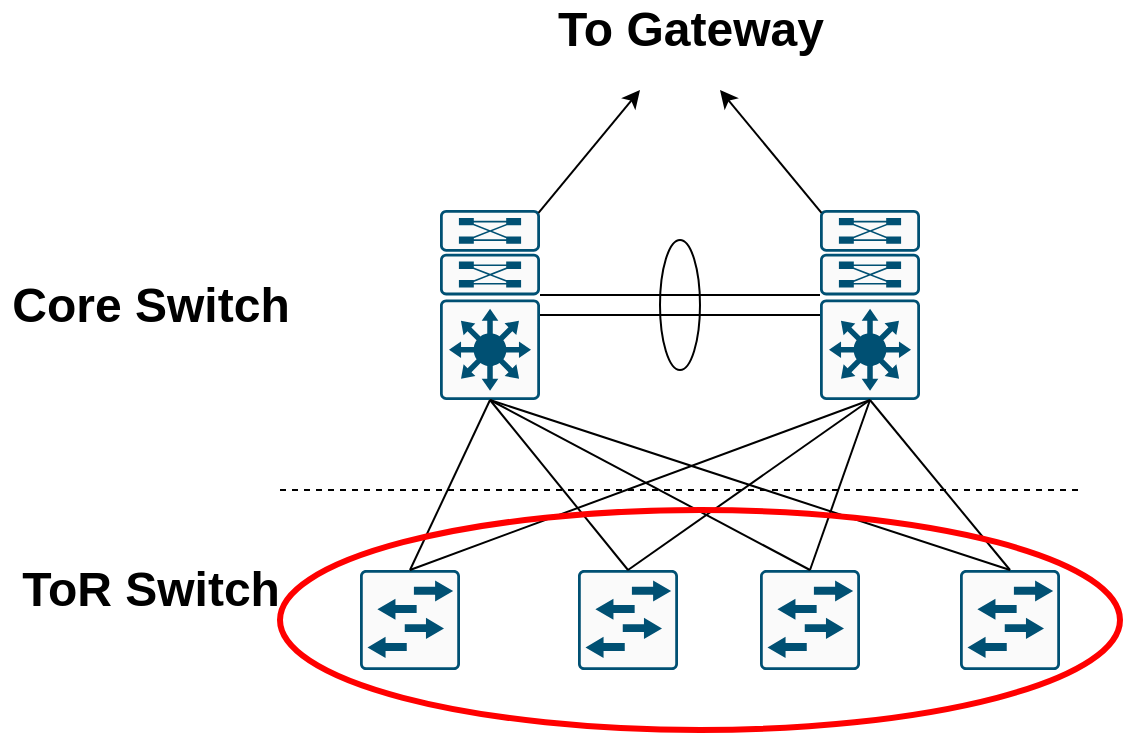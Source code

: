 <mxfile version="14.5.4" type="github">
  <diagram id="KDrUPvWMHiWbPLI4JsUl" name="Page-1">
    <mxGraphModel dx="1102" dy="621" grid="1" gridSize="10" guides="1" tooltips="1" connect="1" arrows="1" fold="1" page="1" pageScale="1" pageWidth="827" pageHeight="1169" math="0" shadow="0">
      <root>
        <mxCell id="0" />
        <mxCell id="1" parent="0" />
        <mxCell id="uWNcW1qfraKrb9NrxXag-6" style="edgeStyle=orthogonalEdgeStyle;rounded=0;orthogonalLoop=1;jettySize=auto;html=1;entryX=0;entryY=0.5;entryDx=0;entryDy=0;entryPerimeter=0;shape=link;width=10;" edge="1" parent="1" source="uWNcW1qfraKrb9NrxXag-4" target="uWNcW1qfraKrb9NrxXag-5">
          <mxGeometry relative="1" as="geometry" />
        </mxCell>
        <mxCell id="uWNcW1qfraKrb9NrxXag-4" value="" style="points=[[0.015,0.015,0],[0.985,0.015,0],[0.985,0.985,0],[0.015,0.985,0],[0.25,0,0],[0.5,0,0],[0.75,0,0],[1,0.25,0],[1,0.5,0],[1,0.75,0],[0.75,1,0],[0.5,1,0],[0.25,1,0],[0,0.75,0],[0,0.5,0],[0,0.25,0]];verticalLabelPosition=bottom;html=1;verticalAlign=top;aspect=fixed;align=center;pointerEvents=1;shape=mxgraph.cisco19.rect;prIcon=l3_switch_with_dual_supervisor;fillColor=#FAFAFA;strokeColor=#005073;" vertex="1" parent="1">
          <mxGeometry x="320" y="480" width="50" height="95" as="geometry" />
        </mxCell>
        <mxCell id="uWNcW1qfraKrb9NrxXag-5" value="" style="points=[[0.015,0.015,0],[0.985,0.015,0],[0.985,0.985,0],[0.015,0.985,0],[0.25,0,0],[0.5,0,0],[0.75,0,0],[1,0.25,0],[1,0.5,0],[1,0.75,0],[0.75,1,0],[0.5,1,0],[0.25,1,0],[0,0.75,0],[0,0.5,0],[0,0.25,0]];verticalLabelPosition=bottom;html=1;verticalAlign=top;aspect=fixed;align=center;pointerEvents=1;shape=mxgraph.cisco19.rect;prIcon=l3_switch_with_dual_supervisor;fillColor=#FAFAFA;strokeColor=#005073;" vertex="1" parent="1">
          <mxGeometry x="510" y="480" width="50" height="95" as="geometry" />
        </mxCell>
        <mxCell id="uWNcW1qfraKrb9NrxXag-7" value="" style="ellipse;whiteSpace=wrap;html=1;fillColor=none;" vertex="1" parent="1">
          <mxGeometry x="430" y="495" width="20" height="65" as="geometry" />
        </mxCell>
        <mxCell id="uWNcW1qfraKrb9NrxXag-12" value="" style="endArrow=classic;html=1;exitX=0.985;exitY=0.015;exitDx=0;exitDy=0;exitPerimeter=0;" edge="1" parent="1" source="uWNcW1qfraKrb9NrxXag-4">
          <mxGeometry width="50" height="50" relative="1" as="geometry">
            <mxPoint x="390" y="600" as="sourcePoint" />
            <mxPoint x="420" y="420" as="targetPoint" />
          </mxGeometry>
        </mxCell>
        <mxCell id="uWNcW1qfraKrb9NrxXag-13" value="" style="endArrow=classic;html=1;exitX=0.015;exitY=0.015;exitDx=0;exitDy=0;exitPerimeter=0;" edge="1" parent="1" source="uWNcW1qfraKrb9NrxXag-5">
          <mxGeometry width="50" height="50" relative="1" as="geometry">
            <mxPoint x="379.25" y="491.425" as="sourcePoint" />
            <mxPoint x="460" y="420" as="targetPoint" />
          </mxGeometry>
        </mxCell>
        <mxCell id="uWNcW1qfraKrb9NrxXag-14" value="" style="points=[[0.015,0.015,0],[0.985,0.015,0],[0.985,0.985,0],[0.015,0.985,0],[0.25,0,0],[0.5,0,0],[0.75,0,0],[1,0.25,0],[1,0.5,0],[1,0.75,0],[0.75,1,0],[0.5,1,0],[0.25,1,0],[0,0.75,0],[0,0.5,0],[0,0.25,0]];verticalLabelPosition=bottom;html=1;verticalAlign=top;aspect=fixed;align=center;pointerEvents=1;shape=mxgraph.cisco19.rect;prIcon=l2_switch;fillColor=#FAFAFA;strokeColor=#005073;" vertex="1" parent="1">
          <mxGeometry x="280" y="660" width="50" height="50" as="geometry" />
        </mxCell>
        <mxCell id="uWNcW1qfraKrb9NrxXag-15" value="" style="points=[[0.015,0.015,0],[0.985,0.015,0],[0.985,0.985,0],[0.015,0.985,0],[0.25,0,0],[0.5,0,0],[0.75,0,0],[1,0.25,0],[1,0.5,0],[1,0.75,0],[0.75,1,0],[0.5,1,0],[0.25,1,0],[0,0.75,0],[0,0.5,0],[0,0.25,0]];verticalLabelPosition=bottom;html=1;verticalAlign=top;aspect=fixed;align=center;pointerEvents=1;shape=mxgraph.cisco19.rect;prIcon=l2_switch;fillColor=#FAFAFA;strokeColor=#005073;" vertex="1" parent="1">
          <mxGeometry x="389" y="660" width="50" height="50" as="geometry" />
        </mxCell>
        <mxCell id="uWNcW1qfraKrb9NrxXag-16" value="" style="points=[[0.015,0.015,0],[0.985,0.015,0],[0.985,0.985,0],[0.015,0.985,0],[0.25,0,0],[0.5,0,0],[0.75,0,0],[1,0.25,0],[1,0.5,0],[1,0.75,0],[0.75,1,0],[0.5,1,0],[0.25,1,0],[0,0.75,0],[0,0.5,0],[0,0.25,0]];verticalLabelPosition=bottom;html=1;verticalAlign=top;aspect=fixed;align=center;pointerEvents=1;shape=mxgraph.cisco19.rect;prIcon=l2_switch;fillColor=#FAFAFA;strokeColor=#005073;" vertex="1" parent="1">
          <mxGeometry x="480" y="660" width="50" height="50" as="geometry" />
        </mxCell>
        <mxCell id="uWNcW1qfraKrb9NrxXag-17" value="" style="points=[[0.015,0.015,0],[0.985,0.015,0],[0.985,0.985,0],[0.015,0.985,0],[0.25,0,0],[0.5,0,0],[0.75,0,0],[1,0.25,0],[1,0.5,0],[1,0.75,0],[0.75,1,0],[0.5,1,0],[0.25,1,0],[0,0.75,0],[0,0.5,0],[0,0.25,0]];verticalLabelPosition=bottom;html=1;verticalAlign=top;aspect=fixed;align=center;pointerEvents=1;shape=mxgraph.cisco19.rect;prIcon=l2_switch;fillColor=#FAFAFA;strokeColor=#005073;" vertex="1" parent="1">
          <mxGeometry x="580" y="660" width="50" height="50" as="geometry" />
        </mxCell>
        <mxCell id="uWNcW1qfraKrb9NrxXag-18" value="" style="endArrow=none;html=1;exitX=0.5;exitY=0;exitDx=0;exitDy=0;exitPerimeter=0;entryX=0.5;entryY=1;entryDx=0;entryDy=0;entryPerimeter=0;" edge="1" parent="1" source="uWNcW1qfraKrb9NrxXag-14" target="uWNcW1qfraKrb9NrxXag-4">
          <mxGeometry width="50" height="50" relative="1" as="geometry">
            <mxPoint x="390" y="600" as="sourcePoint" />
            <mxPoint x="440" y="550" as="targetPoint" />
          </mxGeometry>
        </mxCell>
        <mxCell id="uWNcW1qfraKrb9NrxXag-19" value="" style="endArrow=none;html=1;exitX=0.5;exitY=0;exitDx=0;exitDy=0;exitPerimeter=0;entryX=0.5;entryY=1;entryDx=0;entryDy=0;entryPerimeter=0;" edge="1" parent="1" source="uWNcW1qfraKrb9NrxXag-14" target="uWNcW1qfraKrb9NrxXag-5">
          <mxGeometry width="50" height="50" relative="1" as="geometry">
            <mxPoint x="315" y="670" as="sourcePoint" />
            <mxPoint x="355" y="585" as="targetPoint" />
          </mxGeometry>
        </mxCell>
        <mxCell id="uWNcW1qfraKrb9NrxXag-20" value="" style="endArrow=none;html=1;exitX=0.5;exitY=0;exitDx=0;exitDy=0;exitPerimeter=0;entryX=0.5;entryY=1;entryDx=0;entryDy=0;entryPerimeter=0;" edge="1" parent="1" source="uWNcW1qfraKrb9NrxXag-15" target="uWNcW1qfraKrb9NrxXag-5">
          <mxGeometry width="50" height="50" relative="1" as="geometry">
            <mxPoint x="315" y="670" as="sourcePoint" />
            <mxPoint x="545" y="585" as="targetPoint" />
          </mxGeometry>
        </mxCell>
        <mxCell id="uWNcW1qfraKrb9NrxXag-21" value="" style="endArrow=none;html=1;exitX=0.5;exitY=0;exitDx=0;exitDy=0;exitPerimeter=0;entryX=0.5;entryY=1;entryDx=0;entryDy=0;entryPerimeter=0;" edge="1" parent="1" source="uWNcW1qfraKrb9NrxXag-15" target="uWNcW1qfraKrb9NrxXag-4">
          <mxGeometry width="50" height="50" relative="1" as="geometry">
            <mxPoint x="424" y="670" as="sourcePoint" />
            <mxPoint x="545" y="585" as="targetPoint" />
          </mxGeometry>
        </mxCell>
        <mxCell id="uWNcW1qfraKrb9NrxXag-22" value="" style="endArrow=none;html=1;exitX=0.5;exitY=0;exitDx=0;exitDy=0;exitPerimeter=0;entryX=0.5;entryY=1;entryDx=0;entryDy=0;entryPerimeter=0;" edge="1" parent="1" source="uWNcW1qfraKrb9NrxXag-16" target="uWNcW1qfraKrb9NrxXag-5">
          <mxGeometry width="50" height="50" relative="1" as="geometry">
            <mxPoint x="424" y="670" as="sourcePoint" />
            <mxPoint x="545" y="585" as="targetPoint" />
          </mxGeometry>
        </mxCell>
        <mxCell id="uWNcW1qfraKrb9NrxXag-23" value="" style="endArrow=none;html=1;exitX=0.5;exitY=0;exitDx=0;exitDy=0;exitPerimeter=0;entryX=0.5;entryY=1;entryDx=0;entryDy=0;entryPerimeter=0;" edge="1" parent="1" source="uWNcW1qfraKrb9NrxXag-16" target="uWNcW1qfraKrb9NrxXag-4">
          <mxGeometry width="50" height="50" relative="1" as="geometry">
            <mxPoint x="515" y="670" as="sourcePoint" />
            <mxPoint x="545" y="585" as="targetPoint" />
          </mxGeometry>
        </mxCell>
        <mxCell id="uWNcW1qfraKrb9NrxXag-24" value="" style="endArrow=none;html=1;exitX=0.5;exitY=0;exitDx=0;exitDy=0;exitPerimeter=0;entryX=0.5;entryY=1;entryDx=0;entryDy=0;entryPerimeter=0;" edge="1" parent="1" source="uWNcW1qfraKrb9NrxXag-17" target="uWNcW1qfraKrb9NrxXag-5">
          <mxGeometry width="50" height="50" relative="1" as="geometry">
            <mxPoint x="515" y="670" as="sourcePoint" />
            <mxPoint x="545" y="585" as="targetPoint" />
          </mxGeometry>
        </mxCell>
        <mxCell id="uWNcW1qfraKrb9NrxXag-25" value="" style="endArrow=none;html=1;entryX=0.5;entryY=1;entryDx=0;entryDy=0;entryPerimeter=0;exitX=0.5;exitY=0;exitDx=0;exitDy=0;exitPerimeter=0;" edge="1" parent="1" source="uWNcW1qfraKrb9NrxXag-17" target="uWNcW1qfraKrb9NrxXag-4">
          <mxGeometry width="50" height="50" relative="1" as="geometry">
            <mxPoint x="600" y="660" as="sourcePoint" />
            <mxPoint x="545" y="585" as="targetPoint" />
          </mxGeometry>
        </mxCell>
        <mxCell id="uWNcW1qfraKrb9NrxXag-26" value="" style="endArrow=none;dashed=1;html=1;" edge="1" parent="1">
          <mxGeometry width="50" height="50" relative="1" as="geometry">
            <mxPoint x="240" y="620" as="sourcePoint" />
            <mxPoint x="640" y="620" as="targetPoint" />
          </mxGeometry>
        </mxCell>
        <mxCell id="uWNcW1qfraKrb9NrxXag-27" value="&lt;font style=&quot;font-size: 24px&quot;&gt;To Gateway&lt;/font&gt;" style="text;html=1;align=center;verticalAlign=middle;resizable=0;points=[];autosize=1;fontStyle=1" vertex="1" parent="1">
          <mxGeometry x="370" y="380" width="150" height="20" as="geometry" />
        </mxCell>
        <mxCell id="uWNcW1qfraKrb9NrxXag-28" value="&lt;font style=&quot;font-size: 24px&quot;&gt;Core Switch&lt;/font&gt;" style="text;html=1;align=center;verticalAlign=middle;resizable=0;points=[];autosize=1;fontStyle=1" vertex="1" parent="1">
          <mxGeometry x="100" y="517.5" width="150" height="20" as="geometry" />
        </mxCell>
        <mxCell id="uWNcW1qfraKrb9NrxXag-29" value="&lt;font style=&quot;font-size: 24px&quot;&gt;ToR Switch&lt;/font&gt;" style="text;html=1;align=center;verticalAlign=middle;resizable=0;points=[];autosize=1;fontStyle=1" vertex="1" parent="1">
          <mxGeometry x="105" y="660" width="140" height="20" as="geometry" />
        </mxCell>
        <mxCell id="uWNcW1qfraKrb9NrxXag-30" value="" style="ellipse;whiteSpace=wrap;html=1;fillColor=none;strokeWidth=3;strokeColor=#FF0000;" vertex="1" parent="1">
          <mxGeometry x="240" y="630" width="420" height="110" as="geometry" />
        </mxCell>
        <mxCell id="uWNcW1qfraKrb9NrxXag-31" value="Untitled Layer" parent="0" />
      </root>
    </mxGraphModel>
  </diagram>
</mxfile>
